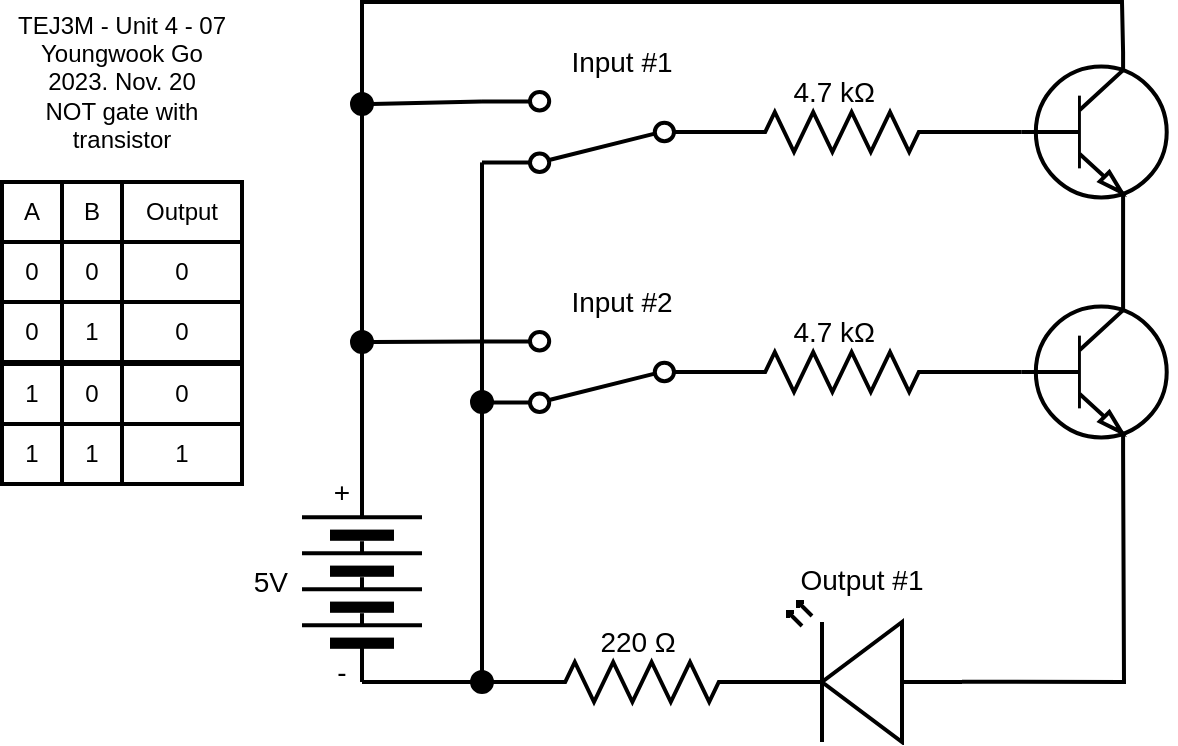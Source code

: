 <mxfile>
    <diagram id="TkOUCxGeKZ2T9B5H1i8Y" name="Page-1">
        <mxGraphModel dx="1086" dy="703" grid="1" gridSize="10" guides="1" tooltips="1" connect="1" arrows="1" fold="1" page="1" pageScale="1" pageWidth="850" pageHeight="1100" math="0" shadow="0">
            <root>
                <mxCell id="0"/>
                <mxCell id="1" parent="0"/>
                <mxCell id="13" value="&lt;div style=&quot;font-size: 12px;&quot;&gt;TEJ3M - Unit 4 - 07&lt;/div&gt;&lt;div style=&quot;font-size: 12px;&quot;&gt;Youngwook Go&lt;/div&gt;&lt;div style=&quot;font-size: 12px;&quot;&gt;2023. Nov. 20&lt;/div&gt;&lt;div style=&quot;&quot;&gt;NOT gate with transistor&lt;/div&gt;" style="text;html=1;strokeColor=none;fillColor=none;align=center;verticalAlign=middle;whiteSpace=wrap;rounded=0;strokeWidth=2;fontSize=12;" parent="1" vertex="1">
                    <mxGeometry x="40" y="40" width="120" height="80" as="geometry"/>
                </mxCell>
                <mxCell id="58" value="A" style="rounded=0;whiteSpace=wrap;html=1;strokeWidth=2;glass=0;" parent="1" vertex="1">
                    <mxGeometry x="40" y="130" width="30" height="30" as="geometry"/>
                </mxCell>
                <mxCell id="59" value="Output" style="rounded=0;whiteSpace=wrap;html=1;strokeWidth=2;glass=0;" parent="1" vertex="1">
                    <mxGeometry x="100" y="130" width="60" height="30" as="geometry"/>
                </mxCell>
                <mxCell id="60" value="0" style="rounded=0;whiteSpace=wrap;html=1;strokeWidth=2;glass=0;" parent="1" vertex="1">
                    <mxGeometry x="40" y="160" width="30" height="30" as="geometry"/>
                </mxCell>
                <mxCell id="61" value="0" style="rounded=0;whiteSpace=wrap;html=1;strokeWidth=2;glass=0;" parent="1" vertex="1">
                    <mxGeometry x="40" y="190" width="30" height="30" as="geometry"/>
                </mxCell>
                <mxCell id="62" value="0" style="rounded=0;whiteSpace=wrap;html=1;strokeWidth=2;glass=0;" parent="1" vertex="1">
                    <mxGeometry x="100" y="160" width="60" height="30" as="geometry"/>
                </mxCell>
                <mxCell id="63" value="0" style="rounded=0;whiteSpace=wrap;html=1;strokeWidth=2;glass=0;" parent="1" vertex="1">
                    <mxGeometry x="100" y="190" width="60" height="30" as="geometry"/>
                </mxCell>
                <mxCell id="86" value="B" style="rounded=0;whiteSpace=wrap;html=1;strokeWidth=2;glass=0;" parent="1" vertex="1">
                    <mxGeometry x="70" y="130" width="30" height="30" as="geometry"/>
                </mxCell>
                <mxCell id="87" value="0" style="rounded=0;whiteSpace=wrap;html=1;strokeWidth=2;glass=0;" parent="1" vertex="1">
                    <mxGeometry x="70" y="160" width="30" height="30" as="geometry"/>
                </mxCell>
                <mxCell id="88" value="1" style="rounded=0;whiteSpace=wrap;html=1;strokeWidth=2;glass=0;" parent="1" vertex="1">
                    <mxGeometry x="70" y="190" width="30" height="30" as="geometry"/>
                </mxCell>
                <mxCell id="89" value="1" style="rounded=0;whiteSpace=wrap;html=1;strokeWidth=2;glass=0;" parent="1" vertex="1">
                    <mxGeometry x="40" y="221" width="30" height="30" as="geometry"/>
                </mxCell>
                <mxCell id="90" value="0" style="rounded=0;whiteSpace=wrap;html=1;strokeWidth=2;glass=0;" parent="1" vertex="1">
                    <mxGeometry x="100" y="221" width="60" height="30" as="geometry"/>
                </mxCell>
                <mxCell id="91" value="0" style="rounded=0;whiteSpace=wrap;html=1;strokeWidth=2;glass=0;" parent="1" vertex="1">
                    <mxGeometry x="70" y="221" width="30" height="30" as="geometry"/>
                </mxCell>
                <mxCell id="92" value="1" style="rounded=0;whiteSpace=wrap;html=1;strokeWidth=2;glass=0;" parent="1" vertex="1">
                    <mxGeometry x="40" y="251" width="30" height="30" as="geometry"/>
                </mxCell>
                <mxCell id="93" value="1" style="rounded=0;whiteSpace=wrap;html=1;strokeWidth=2;glass=0;" parent="1" vertex="1">
                    <mxGeometry x="100" y="251" width="60" height="30" as="geometry"/>
                </mxCell>
                <mxCell id="94" value="1" style="rounded=0;whiteSpace=wrap;html=1;strokeWidth=2;glass=0;" parent="1" vertex="1">
                    <mxGeometry x="70" y="251" width="30" height="30" as="geometry"/>
                </mxCell>
                <mxCell id="105" style="edgeStyle=none;rounded=0;html=1;exitX=1;exitY=0.5;exitDx=0;exitDy=0;entryX=0.7;entryY=0;entryDx=0;entryDy=0;entryPerimeter=0;strokeWidth=2;endArrow=none;endFill=0;" parent="1" source="95" target="96" edge="1">
                    <mxGeometry relative="1" as="geometry">
                        <Array as="points">
                            <mxPoint x="220" y="40"/>
                            <mxPoint x="600" y="40"/>
                        </Array>
                    </mxGeometry>
                </mxCell>
                <mxCell id="95" value="" style="pointerEvents=1;verticalLabelPosition=bottom;shadow=0;dashed=0;align=center;html=1;verticalAlign=top;shape=mxgraph.electrical.miscellaneous.batteryStack;rotation=-90;strokeWidth=2;" parent="1" vertex="1">
                    <mxGeometry x="170" y="300" width="100" height="60" as="geometry"/>
                </mxCell>
                <mxCell id="104" style="edgeStyle=none;rounded=0;html=1;exitX=0.7;exitY=1;exitDx=0;exitDy=0;exitPerimeter=0;entryX=0.7;entryY=0;entryDx=0;entryDy=0;entryPerimeter=0;strokeWidth=2;endArrow=none;endFill=0;" parent="1" source="96" target="102" edge="1">
                    <mxGeometry relative="1" as="geometry"/>
                </mxCell>
                <mxCell id="96" value="" style="verticalLabelPosition=bottom;shadow=0;dashed=0;align=center;html=1;verticalAlign=top;shape=mxgraph.electrical.transistors.npn_transistor_1;strokeWidth=2;" parent="1" vertex="1">
                    <mxGeometry x="546" y="65" width="80" height="80" as="geometry"/>
                </mxCell>
                <mxCell id="103" style="edgeStyle=none;rounded=0;html=1;exitX=1;exitY=0.5;exitDx=0;exitDy=0;exitPerimeter=0;entryX=0;entryY=0.5;entryDx=0;entryDy=0;entryPerimeter=0;strokeWidth=2;endArrow=none;endFill=0;" parent="1" source="97" target="102" edge="1">
                    <mxGeometry relative="1" as="geometry"/>
                </mxCell>
                <mxCell id="97" value="" style="pointerEvents=1;verticalLabelPosition=bottom;shadow=0;dashed=0;align=center;html=1;verticalAlign=top;shape=mxgraph.electrical.resistors.resistor_2;strokeWidth=2;" parent="1" vertex="1">
                    <mxGeometry x="400" y="215" width="120" height="20" as="geometry"/>
                </mxCell>
                <mxCell id="131" style="edgeStyle=none;html=1;exitX=1;exitY=0.88;exitDx=0;exitDy=0;entryX=1;entryY=0.5;entryDx=0;entryDy=0;strokeWidth=2;endArrow=none;endFill=0;strokeColor=default;rounded=0;" edge="1" parent="1" source="99" target="108">
                    <mxGeometry relative="1" as="geometry"/>
                </mxCell>
                <mxCell id="136" style="edgeStyle=none;rounded=0;html=1;exitX=1;exitY=0.12;exitDx=0;exitDy=0;entryX=1;entryY=0.12;entryDx=0;entryDy=0;strokeColor=default;strokeWidth=2;endArrow=none;endFill=0;" edge="1" parent="1" source="99" target="132">
                    <mxGeometry relative="1" as="geometry"/>
                </mxCell>
                <mxCell id="99" value="" style="shape=mxgraph.electrical.electro-mechanical.twoWaySwitch;elSwitchState=2;strokeWidth=2;rotation=-180;" parent="1" vertex="1">
                    <mxGeometry x="280" y="85" width="120" height="40" as="geometry"/>
                </mxCell>
                <mxCell id="101" style="edgeStyle=none;html=1;exitX=1;exitY=0.5;exitDx=0;exitDy=0;exitPerimeter=0;entryX=0;entryY=0.5;entryDx=0;entryDy=0;entryPerimeter=0;rounded=0;strokeWidth=2;endArrow=none;endFill=0;" parent="1" source="100" target="96" edge="1">
                    <mxGeometry relative="1" as="geometry"/>
                </mxCell>
                <mxCell id="100" value="" style="pointerEvents=1;verticalLabelPosition=bottom;shadow=0;dashed=0;align=center;html=1;verticalAlign=top;shape=mxgraph.electrical.resistors.resistor_2;strokeWidth=2;" parent="1" vertex="1">
                    <mxGeometry x="400" y="95" width="120" height="20" as="geometry"/>
                </mxCell>
                <mxCell id="112" style="edgeStyle=none;rounded=0;html=1;exitX=0.7;exitY=1;exitDx=0;exitDy=0;exitPerimeter=0;entryX=0;entryY=0.57;entryDx=0;entryDy=0;entryPerimeter=0;strokeWidth=2;endArrow=none;endFill=0;" parent="1" source="102" target="111" edge="1">
                    <mxGeometry relative="1" as="geometry">
                        <Array as="points">
                            <mxPoint x="601" y="380"/>
                        </Array>
                    </mxGeometry>
                </mxCell>
                <mxCell id="102" value="" style="verticalLabelPosition=bottom;shadow=0;dashed=0;align=center;html=1;verticalAlign=top;shape=mxgraph.electrical.transistors.npn_transistor_1;strokeWidth=2;" parent="1" vertex="1">
                    <mxGeometry x="546" y="185" width="80" height="80" as="geometry"/>
                </mxCell>
                <mxCell id="108" value="&lt;span style=&quot;color: rgba(0, 0, 0, 0); font-family: monospace; font-size: 0px; text-align: start;&quot;&gt;%3CmxGraphModel%3E%3Croot%3E%3CmxCell%20id%3D%220%22%2F%3E%3CmxCell%20id%3D%221%22%20parent%3D%220%22%2F%3E%3CmxCell%20id%3D%222%22%20value%3D%22%22%20style%3D%22pointerEvents%3D1%3BverticalLabelPosition%3Dbottom%3Bshadow%3D0%3Bdashed%3D0%3Balign%3Dcenter%3Bhtml%3D1%3BverticalAlign%3Dtop%3Bshape%3Dmxgraph.electrical.resistors.resistor_2%3BstrokeWidth%3D2%3B%22%20vertex%3D%221%22%20parent%3D%221%22%3E%3CmxGeometry%20x%3D%22440%22%20y%3D%22535%22%20width%3D%22120%22%20height%3D%2220%22%20as%3D%22geometry%22%2F%3E%3C%2FmxCell%3E%3C%2Froot%3E%3C%2FmxGraphModel%3E&lt;/span&gt;&lt;span style=&quot;color: rgba(0, 0, 0, 0); font-family: monospace; font-size: 0px; text-align: start;&quot;&gt;%3CmxGraphModel%3E%3Croot%3E%3CmxCell%20id%3D%220%22%2F%3E%3CmxCell%20id%3D%221%22%20parent%3D%220%22%2F%3E%3CmxCell%20id%3D%222%22%20value%3D%22%22%20style%3D%22pointerEvents%3D1%3BverticalLabelPosition%3Dbottom%3Bshadow%3D0%3Bdashed%3D0%3Balign%3Dcenter%3Bhtml%3D1%3BverticalAlign%3Dtop%3Bshape%3Dmxgraph.electrical.resistors.resistor_2%3BstrokeWidth%3D2%3B%22%20vertex%3D%221%22%20parent%3D%221%22%3E%3CmxGeometry%20x%3D%22440%22%20y%3D%22535%22%20width%3D%22120%22%20height%3D%2220%22%20as%3D%22geometry%22%2F%3E%3C%2FmxCell%3E%3C%2Froot%3E%3C%2FmxGraphModel%3E&lt;/span&gt;" style="ellipse;whiteSpace=wrap;html=1;aspect=fixed;strokeWidth=2;fillColor=#000000;" parent="1" vertex="1">
                    <mxGeometry x="215" y="86" width="10" height="10" as="geometry"/>
                </mxCell>
                <mxCell id="110" value="" style="ellipse;whiteSpace=wrap;html=1;aspect=fixed;strokeWidth=2;fillColor=#000000;" parent="1" vertex="1">
                    <mxGeometry x="215" y="205" width="10" height="10" as="geometry"/>
                </mxCell>
                <mxCell id="111" value="" style="verticalLabelPosition=bottom;shadow=0;dashed=0;align=center;html=1;verticalAlign=top;shape=mxgraph.electrical.opto_electronics.led_2;pointerEvents=1;flipH=1;strokeWidth=2;" parent="1" vertex="1">
                    <mxGeometry x="420" y="340" width="100" height="70" as="geometry"/>
                </mxCell>
                <mxCell id="114" style="edgeStyle=none;rounded=0;html=1;exitX=0;exitY=0.5;exitDx=0;exitDy=0;entryX=0;entryY=0.5;entryDx=0;entryDy=0;strokeWidth=2;endArrow=none;endFill=0;startArrow=none;" parent="1" source="119" target="95" edge="1">
                    <mxGeometry relative="1" as="geometry">
                        <mxPoint x="255" y="380" as="sourcePoint"/>
                    </mxGeometry>
                </mxCell>
                <mxCell id="113" value="" style="pointerEvents=1;verticalLabelPosition=bottom;shadow=0;dashed=0;align=center;html=1;verticalAlign=top;shape=mxgraph.electrical.resistors.resistor_2;strokeWidth=2;" parent="1" vertex="1">
                    <mxGeometry x="300" y="370" width="120" height="20" as="geometry"/>
                </mxCell>
                <mxCell id="122" value="Input #1" style="text;html=1;strokeColor=none;fillColor=none;align=center;verticalAlign=middle;whiteSpace=wrap;rounded=0;strokeWidth=2;fontSize=14;" parent="1" vertex="1">
                    <mxGeometry x="300" y="60" width="100" height="20" as="geometry"/>
                </mxCell>
                <mxCell id="124" value="4.7 kΩ&amp;nbsp;&amp;nbsp;" style="text;html=1;strokeColor=none;fillColor=none;align=center;verticalAlign=middle;whiteSpace=wrap;rounded=0;strokeWidth=2;fontSize=14;" parent="1" vertex="1">
                    <mxGeometry x="400" y="75" width="120" height="20" as="geometry"/>
                </mxCell>
                <mxCell id="125" value="4.7 kΩ&amp;nbsp;&amp;nbsp;" style="text;html=1;strokeColor=none;fillColor=none;align=center;verticalAlign=middle;whiteSpace=wrap;rounded=0;strokeWidth=2;fontSize=14;" parent="1" vertex="1">
                    <mxGeometry x="400" y="195" width="120" height="20" as="geometry"/>
                </mxCell>
                <mxCell id="126" value="Output #1" style="text;html=1;strokeColor=none;fillColor=none;align=center;verticalAlign=bottom;whiteSpace=wrap;rounded=0;strokeWidth=2;fontSize=14;" parent="1" vertex="1">
                    <mxGeometry x="420" y="320" width="100" height="20" as="geometry"/>
                </mxCell>
                <mxCell id="127" value="&lt;span style=&quot;font-size: 14px;&quot;&gt;220&amp;nbsp;Ω&lt;/span&gt;&amp;nbsp;" style="text;html=1;strokeColor=none;fillColor=none;align=center;verticalAlign=middle;whiteSpace=wrap;rounded=0;strokeWidth=2;fontSize=14;" parent="1" vertex="1">
                    <mxGeometry x="300" y="350" width="120" height="20" as="geometry"/>
                </mxCell>
                <mxCell id="128" value="+" style="text;html=1;strokeColor=none;fillColor=none;align=center;verticalAlign=middle;whiteSpace=wrap;rounded=0;strokeWidth=2;fontSize=14;" parent="1" vertex="1">
                    <mxGeometry x="200" y="275" width="20" height="20" as="geometry"/>
                </mxCell>
                <mxCell id="129" value="-" style="text;html=1;strokeColor=none;fillColor=none;align=center;verticalAlign=middle;whiteSpace=wrap;rounded=0;strokeWidth=2;fontSize=14;" parent="1" vertex="1">
                    <mxGeometry x="200" y="365" width="20" height="20" as="geometry"/>
                </mxCell>
                <mxCell id="130" value="5V" style="text;html=1;strokeColor=none;fillColor=none;align=right;verticalAlign=middle;whiteSpace=wrap;rounded=0;strokeWidth=2;fontSize=14;" parent="1" vertex="1">
                    <mxGeometry x="165" y="280" width="20" height="100" as="geometry"/>
                </mxCell>
                <mxCell id="133" style="edgeStyle=none;rounded=0;html=1;exitX=1;exitY=0.88;exitDx=0;exitDy=0;entryX=1;entryY=0.5;entryDx=0;entryDy=0;strokeColor=default;strokeWidth=2;endArrow=none;endFill=0;" edge="1" parent="1" source="132" target="110">
                    <mxGeometry relative="1" as="geometry"/>
                </mxCell>
                <mxCell id="135" style="edgeStyle=none;rounded=0;html=1;exitX=0.5;exitY=1;exitDx=0;exitDy=0;entryX=0.5;entryY=0;entryDx=0;entryDy=0;strokeColor=default;strokeWidth=2;endArrow=none;endFill=0;startArrow=none;" edge="1" parent="1" source="137" target="119">
                    <mxGeometry relative="1" as="geometry"/>
                </mxCell>
                <mxCell id="132" value="" style="shape=mxgraph.electrical.electro-mechanical.twoWaySwitch;elSwitchState=2;strokeWidth=2;rotation=-180;" vertex="1" parent="1">
                    <mxGeometry x="280" y="205" width="120" height="40" as="geometry"/>
                </mxCell>
                <mxCell id="134" value="" style="edgeStyle=none;rounded=0;html=1;exitX=0;exitY=0.5;exitDx=0;exitDy=0;exitPerimeter=0;entryX=0;entryY=0.5;entryDx=0;entryDy=0;strokeWidth=2;endArrow=none;endFill=0;" edge="1" parent="1" source="113" target="119">
                    <mxGeometry relative="1" as="geometry">
                        <mxPoint x="300" y="380" as="sourcePoint"/>
                        <mxPoint x="240" y="380" as="targetPoint"/>
                    </mxGeometry>
                </mxCell>
                <mxCell id="119" value="&lt;span style=&quot;color: rgba(0, 0, 0, 0); font-family: monospace; font-size: 0px; text-align: start;&quot;&gt;%3CmxGraphModel%3E%3Croot%3E%3CmxCell%20id%3D%220%22%2F%3E%3CmxCell%20id%3D%221%22%20parent%3D%220%22%2F%3E%3CmxCell%20id%3D%222%22%20value%3D%22%22%20style%3D%22pointerEvents%3D1%3BverticalLabelPosition%3Dbottom%3Bshadow%3D0%3Bdashed%3D0%3Balign%3Dcenter%3Bhtml%3D1%3BverticalAlign%3Dtop%3Bshape%3Dmxgraph.electrical.resistors.resistor_2%3BstrokeWidth%3D2%3B%22%20vertex%3D%221%22%20parent%3D%221%22%3E%3CmxGeometry%20x%3D%22440%22%20y%3D%22535%22%20width%3D%22120%22%20height%3D%2220%22%20as%3D%22geometry%22%2F%3E%3C%2FmxCell%3E%3C%2Froot%3E%3C%2FmxGraphModel%3E&lt;/span&gt;&lt;span style=&quot;color: rgba(0, 0, 0, 0); font-family: monospace; font-size: 0px; text-align: start;&quot;&gt;%3CmxGraphModel%3E%3Croot%3E%3CmxCell%20id%3D%220%22%2F%3E%3CmxCell%20id%3D%221%22%20parent%3D%220%22%2F%3E%3CmxCell%20id%3D%222%22%20value%3D%22%22%20style%3D%22pointerEvents%3D1%3BverticalLabelPosition%3Dbottom%3Bshadow%3D0%3Bdashed%3D0%3Balign%3Dcenter%3Bhtml%3D1%3BverticalAlign%3Dtop%3Bshape%3Dmxgraph.electrical.resistors.resistor_2%3BstrokeWidth%3D2%3B%22%20vertex%3D%221%22%20parent%3D%221%22%3E%3CmxGeometry%20x%3D%22440%22%20y%3D%22535%22%20width%3D%22120%22%20height%3D%2220%22%20as%3D%22geometry%22%2F%3E%3C%2FmxCell%3E%3C%2Froot%3E%3C%2FmxGraphModel%3E&lt;/span&gt;" style="ellipse;whiteSpace=wrap;html=1;aspect=fixed;strokeWidth=2;fillColor=#000000;" parent="1" vertex="1">
                    <mxGeometry x="275" y="375" width="10" height="10" as="geometry"/>
                </mxCell>
                <mxCell id="138" value="" style="edgeStyle=none;rounded=0;html=1;exitX=1;exitY=0.12;exitDx=0;exitDy=0;entryX=0.5;entryY=0;entryDx=0;entryDy=0;strokeColor=default;strokeWidth=2;endArrow=none;endFill=0;" edge="1" parent="1" source="132" target="137">
                    <mxGeometry relative="1" as="geometry">
                        <mxPoint x="280" y="240.2" as="sourcePoint"/>
                        <mxPoint x="280" y="375" as="targetPoint"/>
                    </mxGeometry>
                </mxCell>
                <mxCell id="137" value="&lt;span style=&quot;color: rgba(0, 0, 0, 0); font-family: monospace; font-size: 0px; text-align: start;&quot;&gt;%3CmxGraphModel%3E%3Croot%3E%3CmxCell%20id%3D%220%22%2F%3E%3CmxCell%20id%3D%221%22%20parent%3D%220%22%2F%3E%3CmxCell%20id%3D%222%22%20value%3D%22%22%20style%3D%22pointerEvents%3D1%3BverticalLabelPosition%3Dbottom%3Bshadow%3D0%3Bdashed%3D0%3Balign%3Dcenter%3Bhtml%3D1%3BverticalAlign%3Dtop%3Bshape%3Dmxgraph.electrical.resistors.resistor_2%3BstrokeWidth%3D2%3B%22%20vertex%3D%221%22%20parent%3D%221%22%3E%3CmxGeometry%20x%3D%22440%22%20y%3D%22535%22%20width%3D%22120%22%20height%3D%2220%22%20as%3D%22geometry%22%2F%3E%3C%2FmxCell%3E%3C%2Froot%3E%3C%2FmxGraphModel%3E&lt;/span&gt;&lt;span style=&quot;color: rgba(0, 0, 0, 0); font-family: monospace; font-size: 0px; text-align: start;&quot;&gt;%3CmxGraphModel%3E%3Croot%3E%3CmxCell%20id%3D%220%22%2F%3E%3CmxCell%20id%3D%221%22%20parent%3D%220%22%2F%3E%3CmxCell%20id%3D%222%22%20value%3D%22%22%20style%3D%22pointerEvents%3D1%3BverticalLabelPosition%3Dbottom%3Bshadow%3D0%3Bdashed%3D0%3Balign%3Dcenter%3Bhtml%3D1%3BverticalAlign%3Dtop%3Bshape%3Dmxgraph.electrical.resistors.resistor_2%3BstrokeWidth%3D2%3B%22%20vertex%3D%221%22%20parent%3D%221%22%3E%3CmxGeometry%20x%3D%22440%22%20y%3D%22535%22%20width%3D%22120%22%20height%3D%2220%22%20as%3D%22geometry%22%2F%3E%3C%2FmxCell%3E%3C%2Froot%3E%3C%2FmxGraphModel%3E&lt;/span&gt;" style="ellipse;whiteSpace=wrap;html=1;aspect=fixed;strokeWidth=2;fillColor=#000000;" vertex="1" parent="1">
                    <mxGeometry x="275" y="235" width="10" height="10" as="geometry"/>
                </mxCell>
                <mxCell id="140" value="Input #2" style="text;html=1;strokeColor=none;fillColor=none;align=center;verticalAlign=middle;whiteSpace=wrap;rounded=0;strokeWidth=2;fontSize=14;" vertex="1" parent="1">
                    <mxGeometry x="300" y="180" width="100" height="20" as="geometry"/>
                </mxCell>
            </root>
        </mxGraphModel>
    </diagram>
</mxfile>
